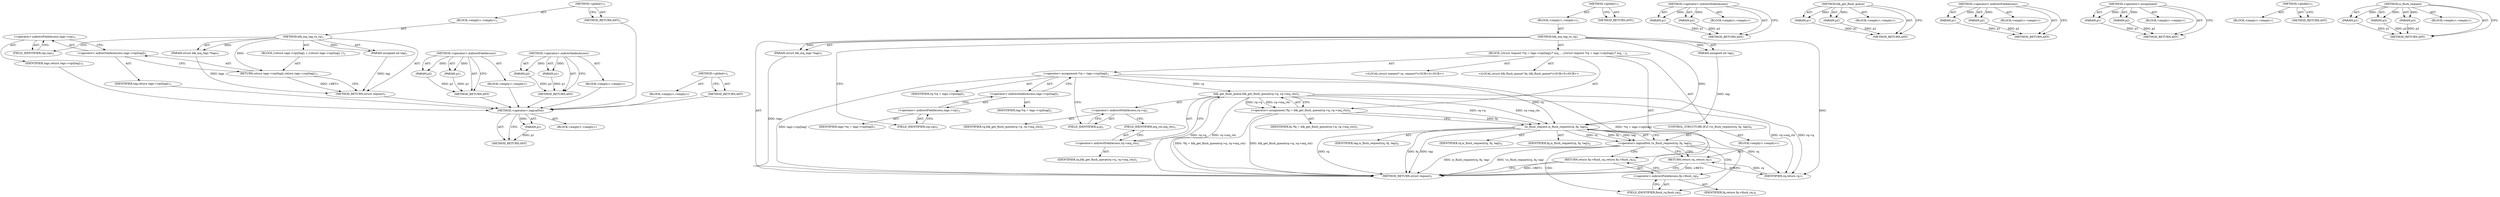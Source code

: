 digraph "&lt;global&gt;" {
vulnerable_88 [label=<(METHOD,&lt;operator&gt;.logicalNot)>];
vulnerable_89 [label=<(PARAM,p1)>];
vulnerable_90 [label=<(BLOCK,&lt;empty&gt;,&lt;empty&gt;)>];
vulnerable_91 [label=<(METHOD_RETURN,ANY)>];
vulnerable_6 [label=<(METHOD,&lt;global&gt;)<SUB>1</SUB>>];
vulnerable_7 [label=<(BLOCK,&lt;empty&gt;,&lt;empty&gt;)<SUB>1</SUB>>];
vulnerable_8 [label=<(METHOD,blk_mq_tag_to_rq)<SUB>1</SUB>>];
vulnerable_9 [label=<(PARAM,struct blk_mq_tags *tags)<SUB>1</SUB>>];
vulnerable_10 [label=<(PARAM,unsigned int tag)<SUB>1</SUB>>];
vulnerable_11 [label=<(BLOCK,{
	struct request *rq = tags-&gt;rqs[tag];
	/* mq_...,{
	struct request *rq = tags-&gt;rqs[tag];
	/* mq_...)<SUB>2</SUB>>];
vulnerable_12 [label="<(LOCAL,struct request* rq: request*)<SUB>3</SUB>>"];
vulnerable_13 [label=<(&lt;operator&gt;.assignment,*rq = tags-&gt;rqs[tag])<SUB>3</SUB>>];
vulnerable_14 [label=<(IDENTIFIER,rq,*rq = tags-&gt;rqs[tag])<SUB>3</SUB>>];
vulnerable_15 [label=<(&lt;operator&gt;.indirectIndexAccess,tags-&gt;rqs[tag])<SUB>3</SUB>>];
vulnerable_16 [label=<(&lt;operator&gt;.indirectFieldAccess,tags-&gt;rqs)<SUB>3</SUB>>];
vulnerable_17 [label=<(IDENTIFIER,tags,*rq = tags-&gt;rqs[tag])<SUB>3</SUB>>];
vulnerable_18 [label=<(FIELD_IDENTIFIER,rqs,rqs)<SUB>3</SUB>>];
vulnerable_19 [label=<(IDENTIFIER,tag,*rq = tags-&gt;rqs[tag])<SUB>3</SUB>>];
vulnerable_20 [label="<(LOCAL,struct blk_flush_queue* fq: blk_flush_queue*)<SUB>5</SUB>>"];
vulnerable_21 [label=<(&lt;operator&gt;.assignment,*fq = blk_get_flush_queue(rq-&gt;q, rq-&gt;mq_ctx))<SUB>5</SUB>>];
vulnerable_22 [label=<(IDENTIFIER,fq,*fq = blk_get_flush_queue(rq-&gt;q, rq-&gt;mq_ctx))<SUB>5</SUB>>];
vulnerable_23 [label=<(blk_get_flush_queue,blk_get_flush_queue(rq-&gt;q, rq-&gt;mq_ctx))<SUB>5</SUB>>];
vulnerable_24 [label=<(&lt;operator&gt;.indirectFieldAccess,rq-&gt;q)<SUB>5</SUB>>];
vulnerable_25 [label=<(IDENTIFIER,rq,blk_get_flush_queue(rq-&gt;q, rq-&gt;mq_ctx))<SUB>5</SUB>>];
vulnerable_26 [label=<(FIELD_IDENTIFIER,q,q)<SUB>5</SUB>>];
vulnerable_27 [label=<(&lt;operator&gt;.indirectFieldAccess,rq-&gt;mq_ctx)<SUB>5</SUB>>];
vulnerable_28 [label=<(IDENTIFIER,rq,blk_get_flush_queue(rq-&gt;q, rq-&gt;mq_ctx))<SUB>5</SUB>>];
vulnerable_29 [label=<(FIELD_IDENTIFIER,mq_ctx,mq_ctx)<SUB>5</SUB>>];
vulnerable_30 [label=<(CONTROL_STRUCTURE,IF,if (!is_flush_request(rq, fq, tag)))<SUB>6</SUB>>];
vulnerable_31 [label=<(&lt;operator&gt;.logicalNot,!is_flush_request(rq, fq, tag))<SUB>6</SUB>>];
vulnerable_32 [label=<(is_flush_request,is_flush_request(rq, fq, tag))<SUB>6</SUB>>];
vulnerable_33 [label=<(IDENTIFIER,rq,is_flush_request(rq, fq, tag))<SUB>6</SUB>>];
vulnerable_34 [label=<(IDENTIFIER,fq,is_flush_request(rq, fq, tag))<SUB>6</SUB>>];
vulnerable_35 [label=<(IDENTIFIER,tag,is_flush_request(rq, fq, tag))<SUB>6</SUB>>];
vulnerable_36 [label=<(BLOCK,&lt;empty&gt;,&lt;empty&gt;)<SUB>7</SUB>>];
vulnerable_37 [label=<(RETURN,return rq;,return rq;)<SUB>7</SUB>>];
vulnerable_38 [label=<(IDENTIFIER,rq,return rq;)<SUB>7</SUB>>];
vulnerable_39 [label=<(RETURN,return fq-&gt;flush_rq;,return fq-&gt;flush_rq;)<SUB>8</SUB>>];
vulnerable_40 [label=<(&lt;operator&gt;.indirectFieldAccess,fq-&gt;flush_rq)<SUB>8</SUB>>];
vulnerable_41 [label=<(IDENTIFIER,fq,return fq-&gt;flush_rq;)<SUB>8</SUB>>];
vulnerable_42 [label=<(FIELD_IDENTIFIER,flush_rq,flush_rq)<SUB>8</SUB>>];
vulnerable_43 [label=<(METHOD_RETURN,struct request)<SUB>1</SUB>>];
vulnerable_45 [label=<(METHOD_RETURN,ANY)<SUB>1</SUB>>];
vulnerable_73 [label=<(METHOD,&lt;operator&gt;.indirectIndexAccess)>];
vulnerable_74 [label=<(PARAM,p1)>];
vulnerable_75 [label=<(PARAM,p2)>];
vulnerable_76 [label=<(BLOCK,&lt;empty&gt;,&lt;empty&gt;)>];
vulnerable_77 [label=<(METHOD_RETURN,ANY)>];
vulnerable_83 [label=<(METHOD,blk_get_flush_queue)>];
vulnerable_84 [label=<(PARAM,p1)>];
vulnerable_85 [label=<(PARAM,p2)>];
vulnerable_86 [label=<(BLOCK,&lt;empty&gt;,&lt;empty&gt;)>];
vulnerable_87 [label=<(METHOD_RETURN,ANY)>];
vulnerable_78 [label=<(METHOD,&lt;operator&gt;.indirectFieldAccess)>];
vulnerable_79 [label=<(PARAM,p1)>];
vulnerable_80 [label=<(PARAM,p2)>];
vulnerable_81 [label=<(BLOCK,&lt;empty&gt;,&lt;empty&gt;)>];
vulnerable_82 [label=<(METHOD_RETURN,ANY)>];
vulnerable_68 [label=<(METHOD,&lt;operator&gt;.assignment)>];
vulnerable_69 [label=<(PARAM,p1)>];
vulnerable_70 [label=<(PARAM,p2)>];
vulnerable_71 [label=<(BLOCK,&lt;empty&gt;,&lt;empty&gt;)>];
vulnerable_72 [label=<(METHOD_RETURN,ANY)>];
vulnerable_62 [label=<(METHOD,&lt;global&gt;)<SUB>1</SUB>>];
vulnerable_63 [label=<(BLOCK,&lt;empty&gt;,&lt;empty&gt;)>];
vulnerable_64 [label=<(METHOD_RETURN,ANY)>];
vulnerable_92 [label=<(METHOD,is_flush_request)>];
vulnerable_93 [label=<(PARAM,p1)>];
vulnerable_94 [label=<(PARAM,p2)>];
vulnerable_95 [label=<(PARAM,p3)>];
vulnerable_96 [label=<(BLOCK,&lt;empty&gt;,&lt;empty&gt;)>];
vulnerable_97 [label=<(METHOD_RETURN,ANY)>];
fixed_6 [label=<(METHOD,&lt;global&gt;)<SUB>1</SUB>>];
fixed_7 [label=<(BLOCK,&lt;empty&gt;,&lt;empty&gt;)<SUB>1</SUB>>];
fixed_8 [label=<(METHOD,blk_mq_tag_to_rq)<SUB>1</SUB>>];
fixed_9 [label=<(PARAM,struct blk_mq_tags *tags)<SUB>1</SUB>>];
fixed_10 [label=<(PARAM,unsigned int tag)<SUB>1</SUB>>];
fixed_11 [label=<(BLOCK,{
	return tags-&gt;rqs[tag];
 },{
	return tags-&gt;rqs[tag];
 })<SUB>2</SUB>>];
fixed_12 [label=<(RETURN,return tags-&gt;rqs[tag];,return tags-&gt;rqs[tag];)<SUB>3</SUB>>];
fixed_13 [label=<(&lt;operator&gt;.indirectIndexAccess,tags-&gt;rqs[tag])<SUB>3</SUB>>];
fixed_14 [label=<(&lt;operator&gt;.indirectFieldAccess,tags-&gt;rqs)<SUB>3</SUB>>];
fixed_15 [label=<(IDENTIFIER,tags,return tags-&gt;rqs[tag];)<SUB>3</SUB>>];
fixed_16 [label=<(FIELD_IDENTIFIER,rqs,rqs)<SUB>3</SUB>>];
fixed_17 [label=<(IDENTIFIER,tag,return tags-&gt;rqs[tag];)<SUB>3</SUB>>];
fixed_18 [label=<(METHOD_RETURN,struct request)<SUB>1</SUB>>];
fixed_20 [label=<(METHOD_RETURN,ANY)<SUB>1</SUB>>];
fixed_44 [label=<(METHOD,&lt;operator&gt;.indirectFieldAccess)>];
fixed_45 [label=<(PARAM,p1)>];
fixed_46 [label=<(PARAM,p2)>];
fixed_47 [label=<(BLOCK,&lt;empty&gt;,&lt;empty&gt;)>];
fixed_48 [label=<(METHOD_RETURN,ANY)>];
fixed_39 [label=<(METHOD,&lt;operator&gt;.indirectIndexAccess)>];
fixed_40 [label=<(PARAM,p1)>];
fixed_41 [label=<(PARAM,p2)>];
fixed_42 [label=<(BLOCK,&lt;empty&gt;,&lt;empty&gt;)>];
fixed_43 [label=<(METHOD_RETURN,ANY)>];
fixed_33 [label=<(METHOD,&lt;global&gt;)<SUB>1</SUB>>];
fixed_34 [label=<(BLOCK,&lt;empty&gt;,&lt;empty&gt;)>];
fixed_35 [label=<(METHOD_RETURN,ANY)>];
vulnerable_88 -> vulnerable_89  [key=0, label="AST: "];
vulnerable_88 -> vulnerable_89  [key=1, label="DDG: "];
vulnerable_88 -> vulnerable_90  [key=0, label="AST: "];
vulnerable_88 -> vulnerable_91  [key=0, label="AST: "];
vulnerable_88 -> vulnerable_91  [key=1, label="CFG: "];
vulnerable_89 -> vulnerable_91  [key=0, label="DDG: p1"];
vulnerable_6 -> vulnerable_7  [key=0, label="AST: "];
vulnerable_6 -> vulnerable_45  [key=0, label="AST: "];
vulnerable_6 -> vulnerable_45  [key=1, label="CFG: "];
vulnerable_7 -> vulnerable_8  [key=0, label="AST: "];
vulnerable_8 -> vulnerable_9  [key=0, label="AST: "];
vulnerable_8 -> vulnerable_9  [key=1, label="DDG: "];
vulnerable_8 -> vulnerable_10  [key=0, label="AST: "];
vulnerable_8 -> vulnerable_10  [key=1, label="DDG: "];
vulnerable_8 -> vulnerable_11  [key=0, label="AST: "];
vulnerable_8 -> vulnerable_43  [key=0, label="AST: "];
vulnerable_8 -> vulnerable_18  [key=0, label="CFG: "];
vulnerable_8 -> vulnerable_32  [key=0, label="DDG: "];
vulnerable_8 -> vulnerable_38  [key=0, label="DDG: "];
vulnerable_9 -> vulnerable_43  [key=0, label="DDG: tags"];
vulnerable_10 -> vulnerable_32  [key=0, label="DDG: tag"];
vulnerable_11 -> vulnerable_12  [key=0, label="AST: "];
vulnerable_11 -> vulnerable_13  [key=0, label="AST: "];
vulnerable_11 -> vulnerable_20  [key=0, label="AST: "];
vulnerable_11 -> vulnerable_21  [key=0, label="AST: "];
vulnerable_11 -> vulnerable_30  [key=0, label="AST: "];
vulnerable_11 -> vulnerable_39  [key=0, label="AST: "];
vulnerable_13 -> vulnerable_14  [key=0, label="AST: "];
vulnerable_13 -> vulnerable_15  [key=0, label="AST: "];
vulnerable_13 -> vulnerable_26  [key=0, label="CFG: "];
vulnerable_13 -> vulnerable_43  [key=0, label="DDG: tags-&gt;rqs[tag]"];
vulnerable_13 -> vulnerable_43  [key=1, label="DDG: *rq = tags-&gt;rqs[tag]"];
vulnerable_13 -> vulnerable_23  [key=0, label="DDG: rq"];
vulnerable_13 -> vulnerable_32  [key=0, label="DDG: rq"];
vulnerable_15 -> vulnerable_16  [key=0, label="AST: "];
vulnerable_15 -> vulnerable_19  [key=0, label="AST: "];
vulnerable_15 -> vulnerable_13  [key=0, label="CFG: "];
vulnerable_16 -> vulnerable_17  [key=0, label="AST: "];
vulnerable_16 -> vulnerable_18  [key=0, label="AST: "];
vulnerable_16 -> vulnerable_15  [key=0, label="CFG: "];
vulnerable_18 -> vulnerable_16  [key=0, label="CFG: "];
vulnerable_21 -> vulnerable_22  [key=0, label="AST: "];
vulnerable_21 -> vulnerable_23  [key=0, label="AST: "];
vulnerable_21 -> vulnerable_32  [key=0, label="CFG: "];
vulnerable_21 -> vulnerable_32  [key=1, label="DDG: fq"];
vulnerable_21 -> vulnerable_43  [key=0, label="DDG: blk_get_flush_queue(rq-&gt;q, rq-&gt;mq_ctx)"];
vulnerable_21 -> vulnerable_43  [key=1, label="DDG: *fq = blk_get_flush_queue(rq-&gt;q, rq-&gt;mq_ctx)"];
vulnerable_23 -> vulnerable_24  [key=0, label="AST: "];
vulnerable_23 -> vulnerable_27  [key=0, label="AST: "];
vulnerable_23 -> vulnerable_21  [key=0, label="CFG: "];
vulnerable_23 -> vulnerable_21  [key=1, label="DDG: rq-&gt;q"];
vulnerable_23 -> vulnerable_21  [key=2, label="DDG: rq-&gt;mq_ctx"];
vulnerable_23 -> vulnerable_43  [key=0, label="DDG: rq-&gt;q"];
vulnerable_23 -> vulnerable_43  [key=1, label="DDG: rq-&gt;mq_ctx"];
vulnerable_23 -> vulnerable_32  [key=0, label="DDG: rq-&gt;q"];
vulnerable_23 -> vulnerable_32  [key=1, label="DDG: rq-&gt;mq_ctx"];
vulnerable_23 -> vulnerable_38  [key=0, label="DDG: rq-&gt;q"];
vulnerable_23 -> vulnerable_38  [key=1, label="DDG: rq-&gt;mq_ctx"];
vulnerable_24 -> vulnerable_25  [key=0, label="AST: "];
vulnerable_24 -> vulnerable_26  [key=0, label="AST: "];
vulnerable_24 -> vulnerable_29  [key=0, label="CFG: "];
vulnerable_26 -> vulnerable_24  [key=0, label="CFG: "];
vulnerable_27 -> vulnerable_28  [key=0, label="AST: "];
vulnerable_27 -> vulnerable_29  [key=0, label="AST: "];
vulnerable_27 -> vulnerable_23  [key=0, label="CFG: "];
vulnerable_29 -> vulnerable_27  [key=0, label="CFG: "];
vulnerable_30 -> vulnerable_31  [key=0, label="AST: "];
vulnerable_30 -> vulnerable_36  [key=0, label="AST: "];
vulnerable_31 -> vulnerable_32  [key=0, label="AST: "];
vulnerable_31 -> vulnerable_37  [key=0, label="CFG: "];
vulnerable_31 -> vulnerable_37  [key=1, label="CDG: "];
vulnerable_31 -> vulnerable_42  [key=0, label="CFG: "];
vulnerable_31 -> vulnerable_42  [key=1, label="CDG: "];
vulnerable_31 -> vulnerable_43  [key=0, label="DDG: is_flush_request(rq, fq, tag)"];
vulnerable_31 -> vulnerable_43  [key=1, label="DDG: !is_flush_request(rq, fq, tag)"];
vulnerable_31 -> vulnerable_40  [key=0, label="CDG: "];
vulnerable_31 -> vulnerable_39  [key=0, label="CDG: "];
vulnerable_32 -> vulnerable_33  [key=0, label="AST: "];
vulnerable_32 -> vulnerable_34  [key=0, label="AST: "];
vulnerable_32 -> vulnerable_35  [key=0, label="AST: "];
vulnerable_32 -> vulnerable_31  [key=0, label="CFG: "];
vulnerable_32 -> vulnerable_31  [key=1, label="DDG: rq"];
vulnerable_32 -> vulnerable_31  [key=2, label="DDG: fq"];
vulnerable_32 -> vulnerable_31  [key=3, label="DDG: tag"];
vulnerable_32 -> vulnerable_43  [key=0, label="DDG: rq"];
vulnerable_32 -> vulnerable_43  [key=1, label="DDG: fq"];
vulnerable_32 -> vulnerable_43  [key=2, label="DDG: tag"];
vulnerable_32 -> vulnerable_38  [key=0, label="DDG: rq"];
vulnerable_36 -> vulnerable_37  [key=0, label="AST: "];
vulnerable_37 -> vulnerable_38  [key=0, label="AST: "];
vulnerable_37 -> vulnerable_43  [key=0, label="CFG: "];
vulnerable_37 -> vulnerable_43  [key=1, label="DDG: &lt;RET&gt;"];
vulnerable_38 -> vulnerable_37  [key=0, label="DDG: rq"];
vulnerable_39 -> vulnerable_40  [key=0, label="AST: "];
vulnerable_39 -> vulnerable_43  [key=0, label="CFG: "];
vulnerable_39 -> vulnerable_43  [key=1, label="DDG: &lt;RET&gt;"];
vulnerable_40 -> vulnerable_41  [key=0, label="AST: "];
vulnerable_40 -> vulnerable_42  [key=0, label="AST: "];
vulnerable_40 -> vulnerable_39  [key=0, label="CFG: "];
vulnerable_42 -> vulnerable_40  [key=0, label="CFG: "];
vulnerable_73 -> vulnerable_74  [key=0, label="AST: "];
vulnerable_73 -> vulnerable_74  [key=1, label="DDG: "];
vulnerable_73 -> vulnerable_76  [key=0, label="AST: "];
vulnerable_73 -> vulnerable_75  [key=0, label="AST: "];
vulnerable_73 -> vulnerable_75  [key=1, label="DDG: "];
vulnerable_73 -> vulnerable_77  [key=0, label="AST: "];
vulnerable_73 -> vulnerable_77  [key=1, label="CFG: "];
vulnerable_74 -> vulnerable_77  [key=0, label="DDG: p1"];
vulnerable_75 -> vulnerable_77  [key=0, label="DDG: p2"];
vulnerable_83 -> vulnerable_84  [key=0, label="AST: "];
vulnerable_83 -> vulnerable_84  [key=1, label="DDG: "];
vulnerable_83 -> vulnerable_86  [key=0, label="AST: "];
vulnerable_83 -> vulnerable_85  [key=0, label="AST: "];
vulnerable_83 -> vulnerable_85  [key=1, label="DDG: "];
vulnerable_83 -> vulnerable_87  [key=0, label="AST: "];
vulnerable_83 -> vulnerable_87  [key=1, label="CFG: "];
vulnerable_84 -> vulnerable_87  [key=0, label="DDG: p1"];
vulnerable_85 -> vulnerable_87  [key=0, label="DDG: p2"];
vulnerable_78 -> vulnerable_79  [key=0, label="AST: "];
vulnerable_78 -> vulnerable_79  [key=1, label="DDG: "];
vulnerable_78 -> vulnerable_81  [key=0, label="AST: "];
vulnerable_78 -> vulnerable_80  [key=0, label="AST: "];
vulnerable_78 -> vulnerable_80  [key=1, label="DDG: "];
vulnerable_78 -> vulnerable_82  [key=0, label="AST: "];
vulnerable_78 -> vulnerable_82  [key=1, label="CFG: "];
vulnerable_79 -> vulnerable_82  [key=0, label="DDG: p1"];
vulnerable_80 -> vulnerable_82  [key=0, label="DDG: p2"];
vulnerable_68 -> vulnerable_69  [key=0, label="AST: "];
vulnerable_68 -> vulnerable_69  [key=1, label="DDG: "];
vulnerable_68 -> vulnerable_71  [key=0, label="AST: "];
vulnerable_68 -> vulnerable_70  [key=0, label="AST: "];
vulnerable_68 -> vulnerable_70  [key=1, label="DDG: "];
vulnerable_68 -> vulnerable_72  [key=0, label="AST: "];
vulnerable_68 -> vulnerable_72  [key=1, label="CFG: "];
vulnerable_69 -> vulnerable_72  [key=0, label="DDG: p1"];
vulnerable_70 -> vulnerable_72  [key=0, label="DDG: p2"];
vulnerable_62 -> vulnerable_63  [key=0, label="AST: "];
vulnerable_62 -> vulnerable_64  [key=0, label="AST: "];
vulnerable_62 -> vulnerable_64  [key=1, label="CFG: "];
vulnerable_92 -> vulnerable_93  [key=0, label="AST: "];
vulnerable_92 -> vulnerable_93  [key=1, label="DDG: "];
vulnerable_92 -> vulnerable_96  [key=0, label="AST: "];
vulnerable_92 -> vulnerable_94  [key=0, label="AST: "];
vulnerable_92 -> vulnerable_94  [key=1, label="DDG: "];
vulnerable_92 -> vulnerable_97  [key=0, label="AST: "];
vulnerable_92 -> vulnerable_97  [key=1, label="CFG: "];
vulnerable_92 -> vulnerable_95  [key=0, label="AST: "];
vulnerable_92 -> vulnerable_95  [key=1, label="DDG: "];
vulnerable_93 -> vulnerable_97  [key=0, label="DDG: p1"];
vulnerable_94 -> vulnerable_97  [key=0, label="DDG: p2"];
vulnerable_95 -> vulnerable_97  [key=0, label="DDG: p3"];
fixed_6 -> fixed_7  [key=0, label="AST: "];
fixed_6 -> fixed_20  [key=0, label="AST: "];
fixed_6 -> fixed_20  [key=1, label="CFG: "];
fixed_7 -> fixed_8  [key=0, label="AST: "];
fixed_8 -> fixed_9  [key=0, label="AST: "];
fixed_8 -> fixed_9  [key=1, label="DDG: "];
fixed_8 -> fixed_10  [key=0, label="AST: "];
fixed_8 -> fixed_10  [key=1, label="DDG: "];
fixed_8 -> fixed_11  [key=0, label="AST: "];
fixed_8 -> fixed_18  [key=0, label="AST: "];
fixed_8 -> fixed_16  [key=0, label="CFG: "];
fixed_8 -> fixed_12  [key=0, label="DDG: "];
fixed_9 -> fixed_18  [key=0, label="DDG: tags"];
fixed_10 -> fixed_18  [key=0, label="DDG: tag"];
fixed_11 -> fixed_12  [key=0, label="AST: "];
fixed_12 -> fixed_13  [key=0, label="AST: "];
fixed_12 -> fixed_18  [key=0, label="CFG: "];
fixed_12 -> fixed_18  [key=1, label="DDG: &lt;RET&gt;"];
fixed_13 -> fixed_14  [key=0, label="AST: "];
fixed_13 -> fixed_17  [key=0, label="AST: "];
fixed_13 -> fixed_12  [key=0, label="CFG: "];
fixed_14 -> fixed_15  [key=0, label="AST: "];
fixed_14 -> fixed_16  [key=0, label="AST: "];
fixed_14 -> fixed_13  [key=0, label="CFG: "];
fixed_15 -> vulnerable_88  [key=0];
fixed_16 -> fixed_14  [key=0, label="CFG: "];
fixed_17 -> vulnerable_88  [key=0];
fixed_18 -> vulnerable_88  [key=0];
fixed_20 -> vulnerable_88  [key=0];
fixed_44 -> fixed_45  [key=0, label="AST: "];
fixed_44 -> fixed_45  [key=1, label="DDG: "];
fixed_44 -> fixed_47  [key=0, label="AST: "];
fixed_44 -> fixed_46  [key=0, label="AST: "];
fixed_44 -> fixed_46  [key=1, label="DDG: "];
fixed_44 -> fixed_48  [key=0, label="AST: "];
fixed_44 -> fixed_48  [key=1, label="CFG: "];
fixed_45 -> fixed_48  [key=0, label="DDG: p1"];
fixed_46 -> fixed_48  [key=0, label="DDG: p2"];
fixed_47 -> vulnerable_88  [key=0];
fixed_48 -> vulnerable_88  [key=0];
fixed_39 -> fixed_40  [key=0, label="AST: "];
fixed_39 -> fixed_40  [key=1, label="DDG: "];
fixed_39 -> fixed_42  [key=0, label="AST: "];
fixed_39 -> fixed_41  [key=0, label="AST: "];
fixed_39 -> fixed_41  [key=1, label="DDG: "];
fixed_39 -> fixed_43  [key=0, label="AST: "];
fixed_39 -> fixed_43  [key=1, label="CFG: "];
fixed_40 -> fixed_43  [key=0, label="DDG: p1"];
fixed_41 -> fixed_43  [key=0, label="DDG: p2"];
fixed_42 -> vulnerable_88  [key=0];
fixed_43 -> vulnerable_88  [key=0];
fixed_33 -> fixed_34  [key=0, label="AST: "];
fixed_33 -> fixed_35  [key=0, label="AST: "];
fixed_33 -> fixed_35  [key=1, label="CFG: "];
fixed_34 -> vulnerable_88  [key=0];
fixed_35 -> vulnerable_88  [key=0];
}
